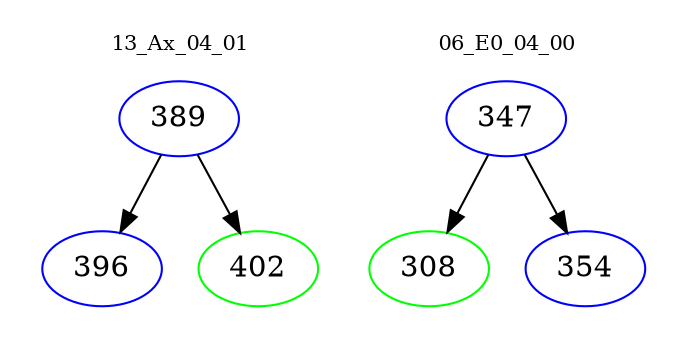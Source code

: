 digraph{
subgraph cluster_0 {
color = white
label = "13_Ax_04_01";
fontsize=10;
T0_389 [label="389", color="blue"]
T0_389 -> T0_396 [color="black"]
T0_396 [label="396", color="blue"]
T0_389 -> T0_402 [color="black"]
T0_402 [label="402", color="green"]
}
subgraph cluster_1 {
color = white
label = "06_E0_04_00";
fontsize=10;
T1_347 [label="347", color="blue"]
T1_347 -> T1_308 [color="black"]
T1_308 [label="308", color="green"]
T1_347 -> T1_354 [color="black"]
T1_354 [label="354", color="blue"]
}
}
